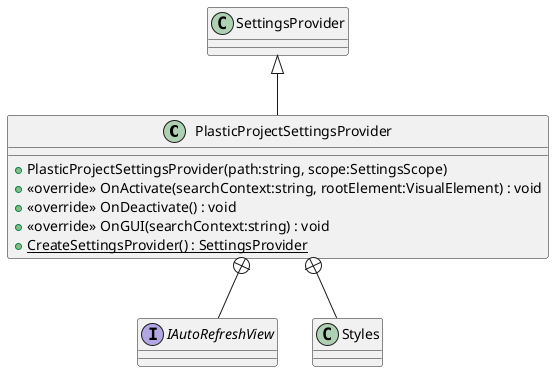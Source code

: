 @startuml
class PlasticProjectSettingsProvider {
    + PlasticProjectSettingsProvider(path:string, scope:SettingsScope)
    + <<override>> OnActivate(searchContext:string, rootElement:VisualElement) : void
    + <<override>> OnDeactivate() : void
    + <<override>> OnGUI(searchContext:string) : void
    + {static} CreateSettingsProvider() : SettingsProvider
}
interface IAutoRefreshView {
}
class Styles {
}
SettingsProvider <|-- PlasticProjectSettingsProvider
PlasticProjectSettingsProvider +-- IAutoRefreshView
PlasticProjectSettingsProvider +-- Styles
@enduml
